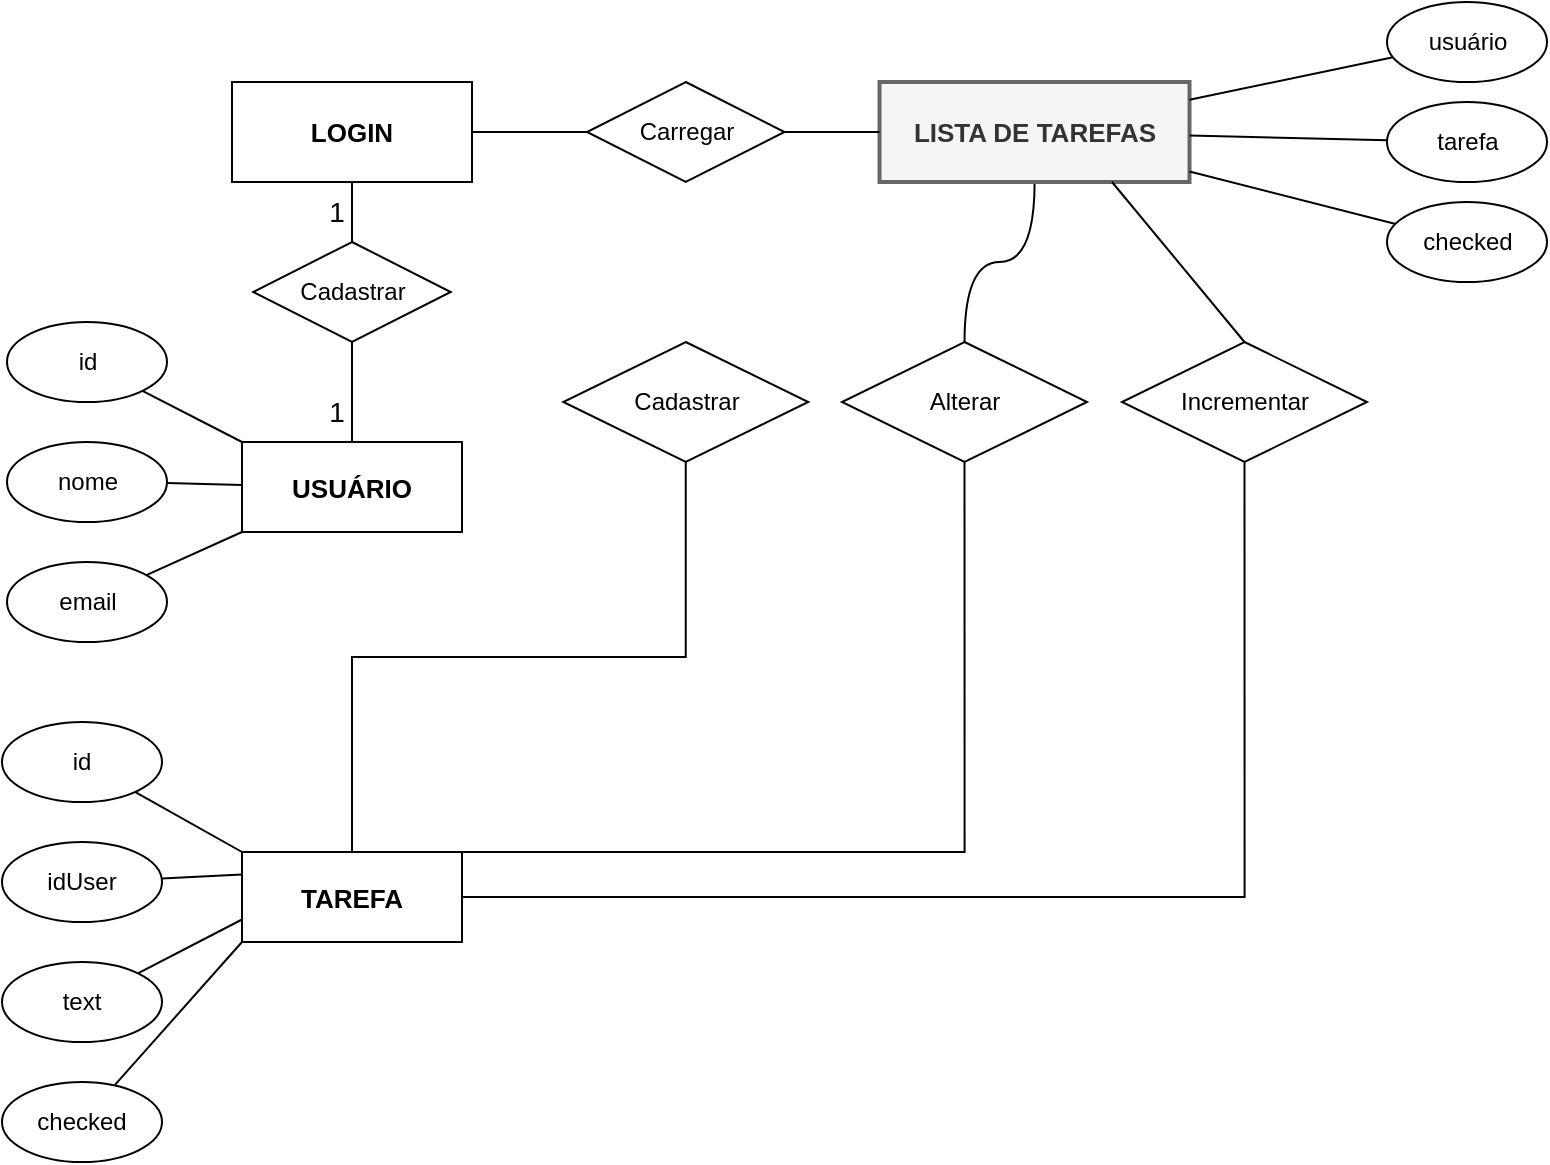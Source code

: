 <mxfile version="17.4.6" type="github">
  <diagram id="R2lEEEUBdFMjLlhIrx00" name="Page-1">
    <mxGraphModel dx="1871" dy="567" grid="1" gridSize="10" guides="1" tooltips="1" connect="1" arrows="1" fold="1" page="1" pageScale="1" pageWidth="850" pageHeight="1100" math="0" shadow="0" extFonts="Permanent Marker^https://fonts.googleapis.com/css?family=Permanent+Marker">
      <root>
        <mxCell id="0" />
        <mxCell id="1" parent="0" />
        <mxCell id="qkKg6w1-fn2MbPAqocQI-63" style="rounded=0;orthogonalLoop=1;jettySize=auto;html=1;entryX=0.5;entryY=1;entryDx=0;entryDy=0;endArrow=none;endFill=0;elbow=vertical;edgeStyle=orthogonalEdgeStyle;exitX=1;exitY=0.5;exitDx=0;exitDy=0;" parent="1" source="qkKg6w1-fn2MbPAqocQI-36" target="qkKg6w1-fn2MbPAqocQI-62" edge="1">
          <mxGeometry relative="1" as="geometry">
            <mxPoint x="-309" y="520" as="sourcePoint" />
          </mxGeometry>
        </mxCell>
        <mxCell id="qkKg6w1-fn2MbPAqocQI-36" value="TAREFA" style="rounded=0;whiteSpace=wrap;html=1;shadow=0;glass=0;fontStyle=1;fontSize=13;" parent="1" vertex="1">
          <mxGeometry x="-670" y="495" width="110" height="45" as="geometry" />
        </mxCell>
        <mxCell id="qkKg6w1-fn2MbPAqocQI-42" style="rounded=0;orthogonalLoop=1;jettySize=auto;html=1;entryX=0;entryY=0;entryDx=0;entryDy=0;endArrow=none;endFill=0;" parent="1" source="qkKg6w1-fn2MbPAqocQI-37" target="qkKg6w1-fn2MbPAqocQI-36" edge="1">
          <mxGeometry relative="1" as="geometry" />
        </mxCell>
        <mxCell id="qkKg6w1-fn2MbPAqocQI-37" value="id" style="ellipse;whiteSpace=wrap;html=1;rounded=0;shadow=0;glass=0;" parent="1" vertex="1">
          <mxGeometry x="-790" y="430" width="80" height="40" as="geometry" />
        </mxCell>
        <mxCell id="qkKg6w1-fn2MbPAqocQI-43" style="edgeStyle=none;rounded=0;orthogonalLoop=1;jettySize=auto;html=1;endArrow=none;endFill=0;entryX=0;entryY=0.75;entryDx=0;entryDy=0;" parent="1" source="qkKg6w1-fn2MbPAqocQI-38" target="qkKg6w1-fn2MbPAqocQI-36" edge="1">
          <mxGeometry relative="1" as="geometry">
            <mxPoint x="-674" y="520" as="targetPoint" />
          </mxGeometry>
        </mxCell>
        <mxCell id="qkKg6w1-fn2MbPAqocQI-38" value="text" style="ellipse;whiteSpace=wrap;html=1;rounded=0;shadow=0;glass=0;" parent="1" vertex="1">
          <mxGeometry x="-790" y="550" width="80" height="40" as="geometry" />
        </mxCell>
        <mxCell id="qkKg6w1-fn2MbPAqocQI-44" style="edgeStyle=none;rounded=0;orthogonalLoop=1;jettySize=auto;html=1;entryX=0;entryY=1;entryDx=0;entryDy=0;endArrow=none;endFill=0;" parent="1" source="qkKg6w1-fn2MbPAqocQI-39" target="qkKg6w1-fn2MbPAqocQI-36" edge="1">
          <mxGeometry relative="1" as="geometry" />
        </mxCell>
        <mxCell id="qkKg6w1-fn2MbPAqocQI-39" value="checked" style="ellipse;whiteSpace=wrap;html=1;rounded=0;shadow=0;glass=0;" parent="1" vertex="1">
          <mxGeometry x="-790" y="610" width="80" height="40" as="geometry" />
        </mxCell>
        <mxCell id="qkKg6w1-fn2MbPAqocQI-49" style="edgeStyle=elbowEdgeStyle;rounded=0;orthogonalLoop=1;jettySize=auto;html=1;entryX=0.5;entryY=0;entryDx=0;entryDy=0;endArrow=none;endFill=0;exitX=0.5;exitY=1;exitDx=0;exitDy=0;elbow=vertical;" parent="1" source="qkKg6w1-fn2MbPAqocQI-45" target="qkKg6w1-fn2MbPAqocQI-36" edge="1">
          <mxGeometry relative="1" as="geometry" />
        </mxCell>
        <mxCell id="qkKg6w1-fn2MbPAqocQI-45" value="Cadastrar" style="rhombus;whiteSpace=wrap;html=1;rounded=0;shadow=0;glass=0;" parent="1" vertex="1">
          <mxGeometry x="-509.37" y="240" width="122.5" height="60" as="geometry" />
        </mxCell>
        <mxCell id="qkKg6w1-fn2MbPAqocQI-60" style="edgeStyle=orthogonalEdgeStyle;curved=1;rounded=0;orthogonalLoop=1;jettySize=auto;html=1;entryX=0.5;entryY=0;entryDx=0;entryDy=0;endArrow=none;endFill=0;" parent="1" source="qkKg6w1-fn2MbPAqocQI-46" target="qkKg6w1-fn2MbPAqocQI-58" edge="1">
          <mxGeometry relative="1" as="geometry" />
        </mxCell>
        <mxCell id="qkKg6w1-fn2MbPAqocQI-46" value="LISTA DE TAREFAS" style="rounded=0;whiteSpace=wrap;html=1;shadow=0;glass=0;fillColor=#f5f5f5;strokeColor=#666666;fontColor=#333333;strokeWidth=2;fontStyle=1;fontSize=13;" parent="1" vertex="1">
          <mxGeometry x="-351.25" y="110" width="155" height="50" as="geometry" />
        </mxCell>
        <mxCell id="qkKg6w1-fn2MbPAqocQI-86" style="edgeStyle=orthogonalEdgeStyle;rounded=0;orthogonalLoop=1;jettySize=auto;html=1;endArrow=none;endFill=0;elbow=vertical;exitX=0.5;exitY=1;exitDx=0;exitDy=0;entryX=1;entryY=0;entryDx=0;entryDy=0;" parent="1" source="qkKg6w1-fn2MbPAqocQI-58" target="qkKg6w1-fn2MbPAqocQI-36" edge="1">
          <mxGeometry relative="1" as="geometry">
            <mxPoint x="-273.5" y="310" as="sourcePoint" />
            <Array as="points">
              <mxPoint x="-309" y="495" />
            </Array>
            <mxPoint x="-510" y="470" as="targetPoint" />
          </mxGeometry>
        </mxCell>
        <mxCell id="qkKg6w1-fn2MbPAqocQI-58" value="Alterar" style="rhombus;whiteSpace=wrap;html=1;rounded=0;shadow=0;glass=0;" parent="1" vertex="1">
          <mxGeometry x="-370" y="240" width="122.5" height="60" as="geometry" />
        </mxCell>
        <mxCell id="qkKg6w1-fn2MbPAqocQI-64" style="rounded=0;orthogonalLoop=1;jettySize=auto;html=1;entryX=0.75;entryY=1;entryDx=0;entryDy=0;endArrow=none;endFill=0;exitX=0.5;exitY=0;exitDx=0;exitDy=0;" parent="1" source="qkKg6w1-fn2MbPAqocQI-62" target="qkKg6w1-fn2MbPAqocQI-46" edge="1">
          <mxGeometry relative="1" as="geometry" />
        </mxCell>
        <mxCell id="qkKg6w1-fn2MbPAqocQI-62" value="Incrementar" style="rhombus;whiteSpace=wrap;html=1;rounded=0;shadow=0;glass=0;" parent="1" vertex="1">
          <mxGeometry x="-230" y="240" width="122.5" height="60" as="geometry" />
        </mxCell>
        <mxCell id="qkKg6w1-fn2MbPAqocQI-65" value="USUÁRIO" style="rounded=0;whiteSpace=wrap;html=1;shadow=0;glass=0;fontStyle=1;fontSize=13;" parent="1" vertex="1">
          <mxGeometry x="-670" y="290" width="110" height="45" as="geometry" />
        </mxCell>
        <mxCell id="qkKg6w1-fn2MbPAqocQI-66" style="rounded=0;orthogonalLoop=1;jettySize=auto;html=1;entryX=0;entryY=0;entryDx=0;entryDy=0;endArrow=none;endFill=0;" parent="1" source="qkKg6w1-fn2MbPAqocQI-67" target="qkKg6w1-fn2MbPAqocQI-65" edge="1">
          <mxGeometry relative="1" as="geometry" />
        </mxCell>
        <mxCell id="qkKg6w1-fn2MbPAqocQI-67" value="id" style="ellipse;whiteSpace=wrap;html=1;rounded=0;shadow=0;glass=0;" parent="1" vertex="1">
          <mxGeometry x="-787.5" y="230" width="80" height="40" as="geometry" />
        </mxCell>
        <mxCell id="qkKg6w1-fn2MbPAqocQI-68" style="edgeStyle=none;rounded=0;orthogonalLoop=1;jettySize=auto;html=1;endArrow=none;endFill=0;" parent="1" source="qkKg6w1-fn2MbPAqocQI-69" target="qkKg6w1-fn2MbPAqocQI-65" edge="1">
          <mxGeometry relative="1" as="geometry" />
        </mxCell>
        <mxCell id="qkKg6w1-fn2MbPAqocQI-69" value="nome" style="ellipse;whiteSpace=wrap;html=1;rounded=0;shadow=0;glass=0;" parent="1" vertex="1">
          <mxGeometry x="-787.5" y="290" width="80" height="40" as="geometry" />
        </mxCell>
        <mxCell id="qkKg6w1-fn2MbPAqocQI-70" style="edgeStyle=none;rounded=0;orthogonalLoop=1;jettySize=auto;html=1;entryX=0;entryY=1;entryDx=0;entryDy=0;endArrow=none;endFill=0;" parent="1" source="qkKg6w1-fn2MbPAqocQI-71" target="qkKg6w1-fn2MbPAqocQI-65" edge="1">
          <mxGeometry relative="1" as="geometry" />
        </mxCell>
        <mxCell id="qkKg6w1-fn2MbPAqocQI-71" value="email" style="ellipse;whiteSpace=wrap;html=1;rounded=0;shadow=0;glass=0;" parent="1" vertex="1">
          <mxGeometry x="-787.5" y="350" width="80" height="40" as="geometry" />
        </mxCell>
        <mxCell id="qkKg6w1-fn2MbPAqocQI-72" style="rounded=0;orthogonalLoop=1;jettySize=auto;html=1;entryX=0;entryY=0.25;entryDx=0;entryDy=0;endArrow=none;endFill=0;" parent="1" source="qkKg6w1-fn2MbPAqocQI-73" target="qkKg6w1-fn2MbPAqocQI-36" edge="1">
          <mxGeometry relative="1" as="geometry">
            <mxPoint x="-670" y="670" as="targetPoint" />
          </mxGeometry>
        </mxCell>
        <mxCell id="qkKg6w1-fn2MbPAqocQI-73" value="idUser" style="ellipse;whiteSpace=wrap;html=1;rounded=0;shadow=0;glass=0;" parent="1" vertex="1">
          <mxGeometry x="-790" y="490" width="80" height="40" as="geometry" />
        </mxCell>
        <mxCell id="qkKg6w1-fn2MbPAqocQI-80" style="edgeStyle=orthogonalEdgeStyle;curved=1;rounded=0;orthogonalLoop=1;jettySize=auto;html=1;entryX=0.5;entryY=0;entryDx=0;entryDy=0;endArrow=none;endFill=0;" parent="1" source="qkKg6w1-fn2MbPAqocQI-76" target="qkKg6w1-fn2MbPAqocQI-65" edge="1">
          <mxGeometry relative="1" as="geometry" />
        </mxCell>
        <mxCell id="qkKg6w1-fn2MbPAqocQI-76" value="Cadastrar" style="rhombus;whiteSpace=wrap;html=1;rounded=0;shadow=0;glass=0;" parent="1" vertex="1">
          <mxGeometry x="-664.37" y="190" width="98.75" height="50" as="geometry" />
        </mxCell>
        <mxCell id="qkKg6w1-fn2MbPAqocQI-78" style="edgeStyle=orthogonalEdgeStyle;curved=1;rounded=0;orthogonalLoop=1;jettySize=auto;html=1;endArrow=none;endFill=0;" parent="1" source="qkKg6w1-fn2MbPAqocQI-77" target="qkKg6w1-fn2MbPAqocQI-76" edge="1">
          <mxGeometry relative="1" as="geometry" />
        </mxCell>
        <mxCell id="aAe3zwEP0uNxJ3bYamXv-12" value="" style="edgeStyle=orthogonalEdgeStyle;rounded=0;orthogonalLoop=1;jettySize=auto;html=1;fontSize=14;endArrow=none;endFill=0;" edge="1" parent="1" source="qkKg6w1-fn2MbPAqocQI-77" target="qkKg6w1-fn2MbPAqocQI-82">
          <mxGeometry relative="1" as="geometry" />
        </mxCell>
        <mxCell id="qkKg6w1-fn2MbPAqocQI-77" value="LOGIN" style="rounded=0;whiteSpace=wrap;html=1;shadow=0;glass=0;fontStyle=1;fontSize=13;" parent="1" vertex="1">
          <mxGeometry x="-675" y="110" width="120" height="50" as="geometry" />
        </mxCell>
        <mxCell id="aAe3zwEP0uNxJ3bYamXv-13" value="" style="edgeStyle=orthogonalEdgeStyle;rounded=0;orthogonalLoop=1;jettySize=auto;html=1;fontSize=14;endArrow=none;endFill=0;" edge="1" parent="1" source="qkKg6w1-fn2MbPAqocQI-82" target="qkKg6w1-fn2MbPAqocQI-46">
          <mxGeometry relative="1" as="geometry" />
        </mxCell>
        <mxCell id="qkKg6w1-fn2MbPAqocQI-82" value="Carregar" style="rhombus;whiteSpace=wrap;html=1;rounded=0;shadow=0;glass=0;" parent="1" vertex="1">
          <mxGeometry x="-497.5" y="110" width="98.75" height="50" as="geometry" />
        </mxCell>
        <mxCell id="qkKg6w1-fn2MbPAqocQI-92" value="" style="edgeStyle=none;rounded=0;orthogonalLoop=1;jettySize=auto;html=1;endArrow=none;endFill=0;elbow=vertical;" parent="1" source="qkKg6w1-fn2MbPAqocQI-89" target="qkKg6w1-fn2MbPAqocQI-46" edge="1">
          <mxGeometry relative="1" as="geometry" />
        </mxCell>
        <mxCell id="qkKg6w1-fn2MbPAqocQI-89" value="usuário" style="ellipse;whiteSpace=wrap;html=1;rounded=0;shadow=0;glass=0;" parent="1" vertex="1">
          <mxGeometry x="-97.5" y="70" width="80" height="40" as="geometry" />
        </mxCell>
        <mxCell id="qkKg6w1-fn2MbPAqocQI-93" value="" style="edgeStyle=none;rounded=0;orthogonalLoop=1;jettySize=auto;html=1;endArrow=none;endFill=0;elbow=vertical;" parent="1" source="qkKg6w1-fn2MbPAqocQI-90" target="qkKg6w1-fn2MbPAqocQI-46" edge="1">
          <mxGeometry relative="1" as="geometry" />
        </mxCell>
        <mxCell id="qkKg6w1-fn2MbPAqocQI-90" value="tarefa" style="ellipse;whiteSpace=wrap;html=1;rounded=0;shadow=0;glass=0;" parent="1" vertex="1">
          <mxGeometry x="-97.5" y="120" width="80" height="40" as="geometry" />
        </mxCell>
        <mxCell id="qkKg6w1-fn2MbPAqocQI-94" value="" style="edgeStyle=none;rounded=0;orthogonalLoop=1;jettySize=auto;html=1;endArrow=none;endFill=0;elbow=vertical;" parent="1" source="qkKg6w1-fn2MbPAqocQI-91" target="qkKg6w1-fn2MbPAqocQI-46" edge="1">
          <mxGeometry relative="1" as="geometry" />
        </mxCell>
        <mxCell id="qkKg6w1-fn2MbPAqocQI-91" value="checked" style="ellipse;whiteSpace=wrap;html=1;rounded=0;shadow=0;glass=0;" parent="1" vertex="1">
          <mxGeometry x="-97.5" y="170" width="80" height="40" as="geometry" />
        </mxCell>
        <mxCell id="aAe3zwEP0uNxJ3bYamXv-5" value="1" style="text;html=1;strokeColor=none;fillColor=none;align=center;verticalAlign=middle;whiteSpace=wrap;rounded=0;strokeWidth=2;fontSize=14;" vertex="1" parent="1">
          <mxGeometry x="-630" y="160" width="15" height="30" as="geometry" />
        </mxCell>
        <mxCell id="aAe3zwEP0uNxJ3bYamXv-7" value="1" style="text;html=1;strokeColor=none;fillColor=none;align=center;verticalAlign=middle;whiteSpace=wrap;rounded=0;strokeWidth=2;fontSize=14;" vertex="1" parent="1">
          <mxGeometry x="-630" y="260" width="15" height="30" as="geometry" />
        </mxCell>
      </root>
    </mxGraphModel>
  </diagram>
</mxfile>
